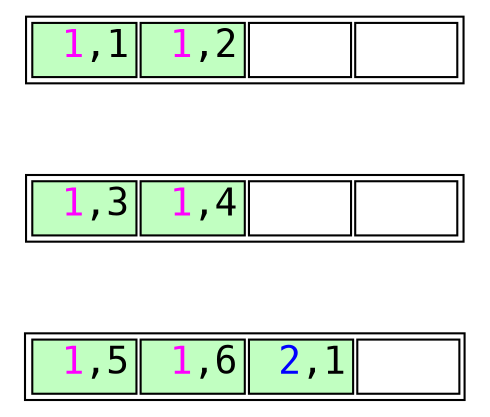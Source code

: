 // Example B-Tree graph
//
// Breadth-first order
//
// Start from root, go left to right
//
// Workflow:
//
// $ dot -T svg btree.dot -o btree.svg;

digraph nbtree {
graph [fontname = "monospace"];
node [shape = none,height=.1,fontname = "monospace",fontsize=18];
// Level 0 (leaf level)
leafnode_2[ label=<<table>
                    <tr>
                        <td bgcolor='darkseagreen1' port="t2"> <font color="magenta">1</font>,1</td>
                        <td bgcolor='darkseagreen1' port="t3"> <font color="magenta">1</font>,2</td>
                        <td bgcolor='white' port="t3">    </td>
                        <td bgcolor='white' port="t3">    </td>
                    </tr>
                </table>
               >
        ];
edge[style=invis];
"leafnode_2" -> "leafnode_3"
leafnode_3[ label=<<table>
                    <tr>
                        <td bgcolor='darkseagreen1' port="t4"> <font color="magenta">1</font>,3</td>
                        <td bgcolor='darkseagreen1' port="t4"> <font color="magenta">1</font>,4</td>
                        <td bgcolor='white' port="t3">    </td>
                        <td bgcolor='white' port="t3">    </td>
                    </tr>
                </table>
               >
        ];
edge[style=invis];
"leafnode_3" -> "leafnode_4"
leafnode_4[ label=<<table>
                    <tr>
                        <td bgcolor='darkseagreen1' port="t4"> <font color="magenta">1</font>,5</td>
                        <td bgcolor='darkseagreen1' port="t4"> <font color="magenta">1</font>,6</td>
                        <td bgcolor='darkseagreen1' port="t4"> <font color="blue">2</font>,1</td>
                        <td bgcolor='white' port="t3">    </td>
                    </tr>
                </table>
               >
        ];
//Force alignment from root to internal to leaf levels:
//edge[style=invis];
//"rootnode":d1 -> "leafnode_2":t2
}
